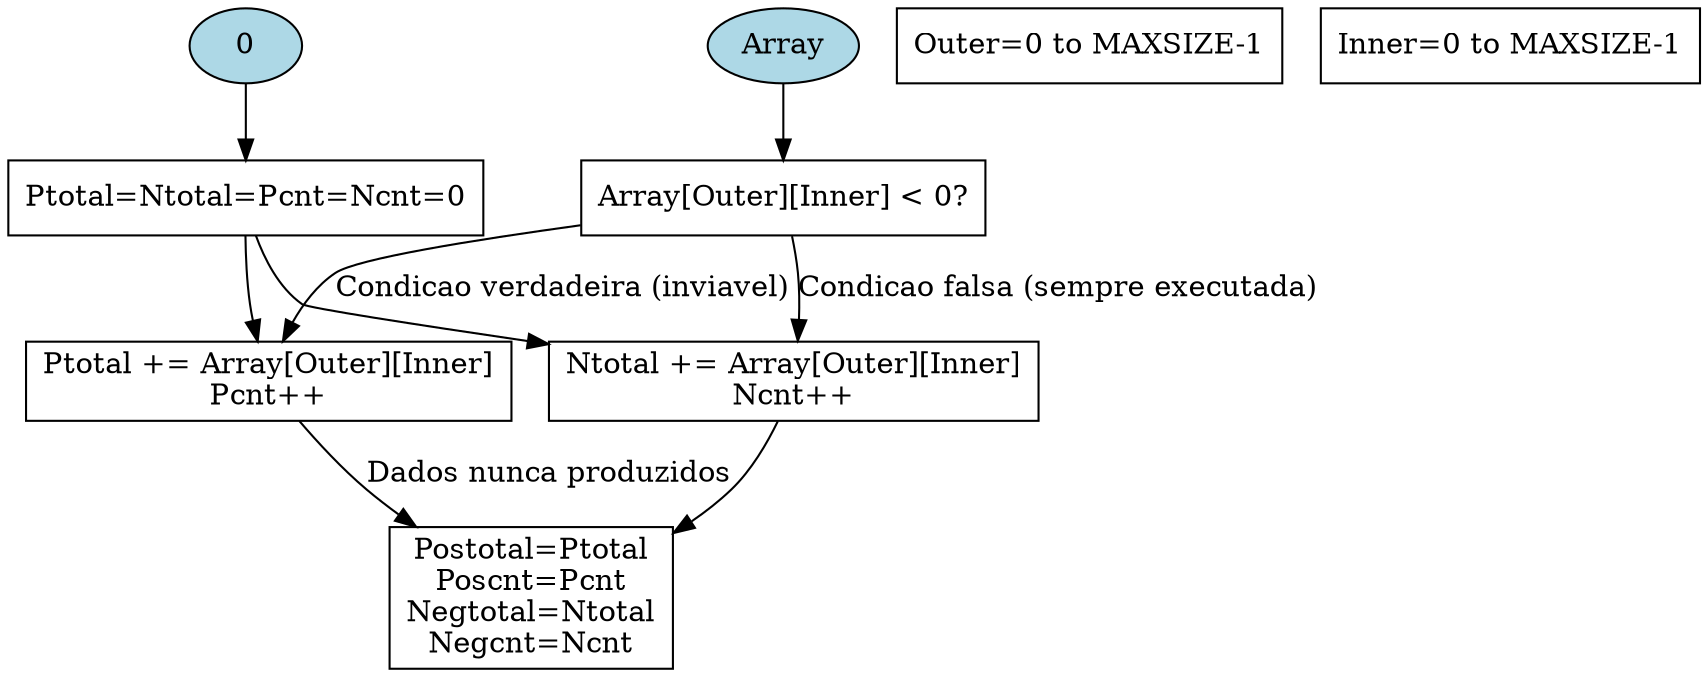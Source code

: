 digraph DFG_Sum {
         node [shape=box];
         // Nos de entrada (dados iniciais)
         Array_input [label="Array", shape=ellipse, fillcolor=lightblue, style=filled];
         Zero [label="0", shape=ellipse, fillcolor=lightblue, style=filled];

         // Nos de operacao
         Init [label="Ptotal=Ntotal=Pcnt=Ncnt=0"];
         Outer_loop [label="Outer=0 to MAXSIZE-1"];
         Inner_loop [label="Inner=0 to MAXSIZE-1"];
         Check_Neg [label="Array[Outer][Inner] < 0?"];
         Update_P [label="Ptotal += Array[Outer][Inner]\nPcnt++"];
         Update_N [label="Ntotal += Array[Outer][Inner]\nNcnt++"];
         Assign [label="Postotal=Ptotal\nPoscnt=Pcnt\nNegtotal=Ntotal\nNegcnt=Ncnt"];

         // Arestas de dependencia de dados
         Zero -> Init;
         Init -> Update_P;
         Init -> Update_N;
         Array_input -> Check_Neg;
         Check_Neg -> Update_P [label="Condicao verdadeira (inviavel)"];
         Check_Neg -> Update_N [label="Condicao falsa (sempre executada)"];
         Update_P -> Assign [label="Dados nunca produzidos"];
         Update_N -> Assign;
     }